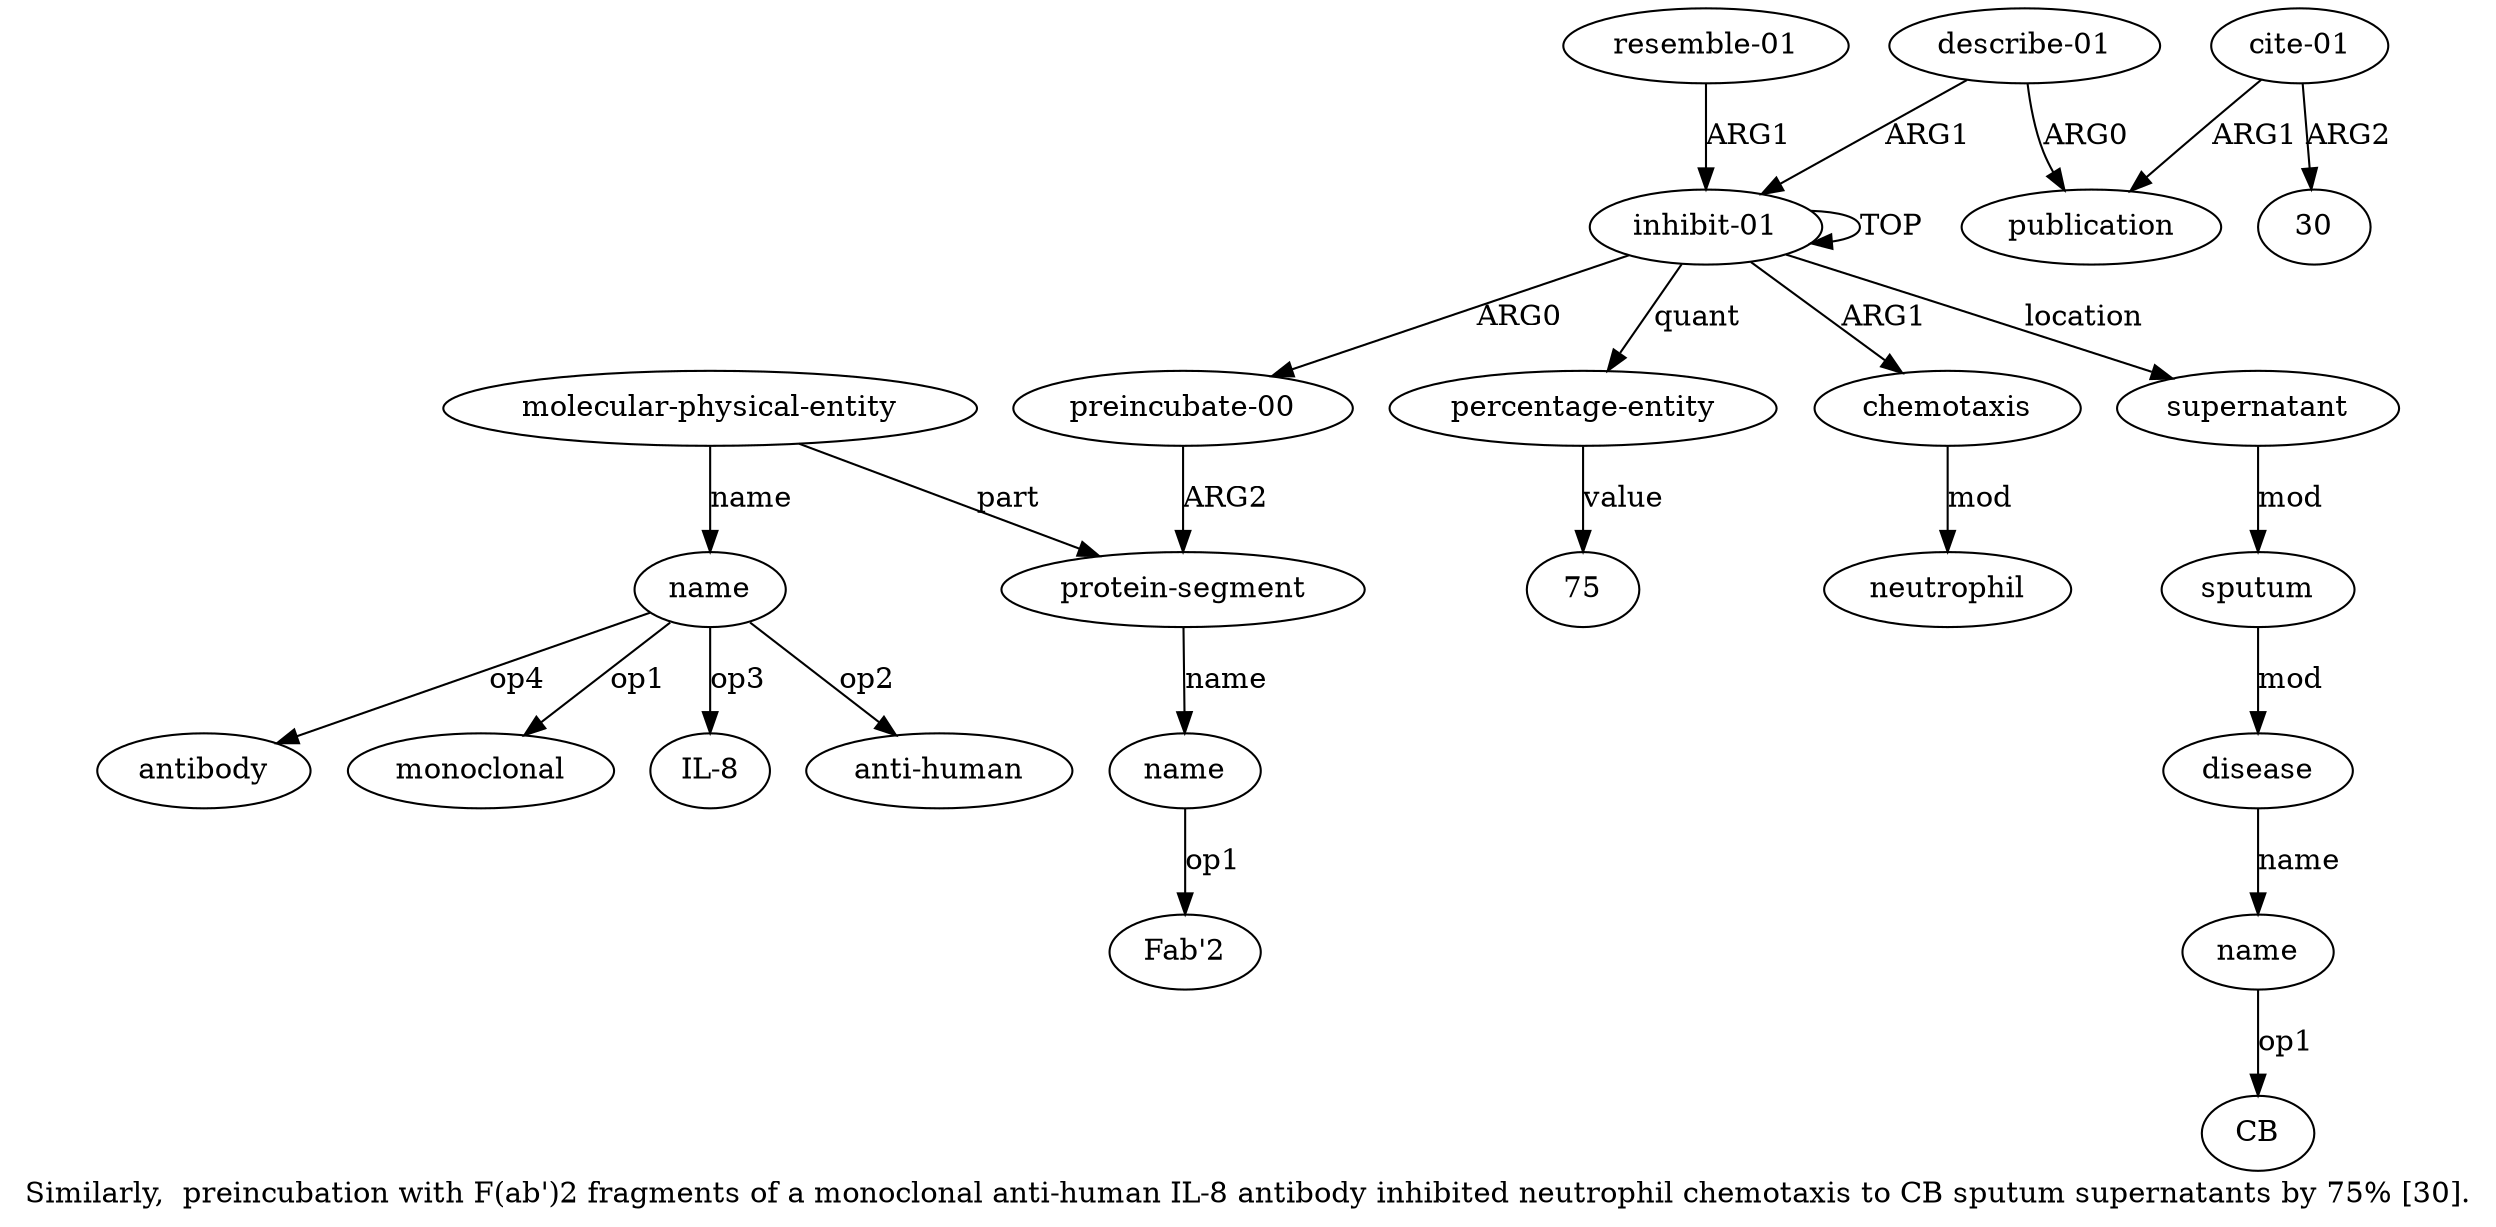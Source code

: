 digraph  {
	graph [label="Similarly,  preincubation with F(ab')2 fragments of a monoclonal anti-human IL-8 antibody inhibited neutrophil chemotaxis to CB \
sputum supernatants by 75% [30]."];
	node [label="\N"];
	"a5 anti-human"	 [color=black,
		gold_ind=-1,
		gold_label="anti-human",
		label="anti-human",
		test_ind=-1,
		test_label="anti-human"];
	"a11 CB"	 [color=black,
		gold_ind=-1,
		gold_label=CB,
		label=CB,
		test_ind=-1,
		test_label=CB];
	"a5 antibody"	 [color=black,
		gold_ind=-1,
		gold_label=antibody,
		label=antibody,
		test_ind=-1,
		test_label=antibody];
	"a12 75"	 [color=black,
		gold_ind=-1,
		gold_label=75,
		label=75,
		test_ind=-1,
		test_label=75];
	"a5 monoclonal"	 [color=black,
		gold_ind=-1,
		gold_label=monoclonal,
		label=monoclonal,
		test_ind=-1,
		test_label=monoclonal];
	"a15 30"	 [color=black,
		gold_ind=-1,
		gold_label=30,
		label=30,
		test_ind=-1,
		test_label=30];
	a15	 [color=black,
		gold_ind=15,
		gold_label="cite-01",
		label="cite-01",
		test_ind=15,
		test_label="cite-01"];
	a15 -> "a15 30" [key=0,
	color=black,
	gold_label=ARG2,
	label=ARG2,
	test_label=ARG2];
a14 [color=black,
	gold_ind=14,
	gold_label=publication,
	label=publication,
	test_ind=14,
	test_label=publication];
a15 -> a14 [key=0,
color=black,
gold_label=ARG1,
label=ARG1,
test_label=ARG1];
a16 [color=black,
gold_ind=16,
gold_label="resemble-01",
label="resemble-01",
test_ind=16,
test_label="resemble-01"];
a0 [color=black,
gold_ind=0,
gold_label="inhibit-01",
label="inhibit-01",
test_ind=0,
test_label="inhibit-01"];
a16 -> a0 [key=0,
color=black,
gold_label=ARG1,
label=ARG1,
test_label=ARG1];
a11 [color=black,
gold_ind=11,
gold_label=name,
label=name,
test_ind=11,
test_label=name];
a11 -> "a11 CB" [key=0,
color=black,
gold_label=op1,
label=op1,
test_label=op1];
a10 [color=black,
gold_ind=10,
gold_label=disease,
label=disease,
test_ind=10,
test_label=disease];
a10 -> a11 [key=0,
color=black,
gold_label=name,
label=name,
test_label=name];
a13 [color=black,
gold_ind=13,
gold_label="describe-01",
label="describe-01",
test_ind=13,
test_label="describe-01"];
a13 -> a14 [key=0,
color=black,
gold_label=ARG0,
label=ARG0,
test_label=ARG0];
a13 -> a0 [key=0,
color=black,
gold_label=ARG1,
label=ARG1,
test_label=ARG1];
a12 [color=black,
gold_ind=12,
gold_label="percentage-entity",
label="percentage-entity",
test_ind=12,
test_label="percentage-entity"];
a12 -> "a12 75" [key=0,
color=black,
gold_label=value,
label=value,
test_label=value];
"a3 Fab'2" [color=black,
gold_ind=-1,
gold_label="Fab'2",
label="Fab'2",
test_ind=-1,
test_label="Fab'2"];
a1 [color=black,
gold_ind=1,
gold_label="preincubate-00",
label="preincubate-00",
test_ind=1,
test_label="preincubate-00"];
a2 [color=black,
gold_ind=2,
gold_label="protein-segment",
label="protein-segment",
test_ind=2,
test_label="protein-segment"];
a1 -> a2 [key=0,
color=black,
gold_label=ARG2,
label=ARG2,
test_label=ARG2];
a0 -> a12 [key=0,
color=black,
gold_label=quant,
label=quant,
test_label=quant];
a0 -> a1 [key=0,
color=black,
gold_label=ARG0,
label=ARG0,
test_label=ARG0];
a0 -> a0 [key=0,
color=black,
gold_label=TOP,
label=TOP,
test_label=TOP];
a6 [color=black,
gold_ind=6,
gold_label=chemotaxis,
label=chemotaxis,
test_ind=6,
test_label=chemotaxis];
a0 -> a6 [key=0,
color=black,
gold_label=ARG1,
label=ARG1,
test_label=ARG1];
a8 [color=black,
gold_ind=8,
gold_label=supernatant,
label=supernatant,
test_ind=8,
test_label=supernatant];
a0 -> a8 [key=0,
color=black,
gold_label=location,
label=location,
test_label=location];
a3 [color=black,
gold_ind=3,
gold_label=name,
label=name,
test_ind=3,
test_label=name];
a3 -> "a3 Fab'2" [key=0,
color=black,
gold_label=op1,
label=op1,
test_label=op1];
a2 -> a3 [key=0,
color=black,
gold_label=name,
label=name,
test_label=name];
a5 [color=black,
gold_ind=5,
gold_label=name,
label=name,
test_ind=5,
test_label=name];
a5 -> "a5 anti-human" [key=0,
color=black,
gold_label=op2,
label=op2,
test_label=op2];
a5 -> "a5 antibody" [key=0,
color=black,
gold_label=op4,
label=op4,
test_label=op4];
a5 -> "a5 monoclonal" [key=0,
color=black,
gold_label=op1,
label=op1,
test_label=op1];
"a5 IL-8" [color=black,
gold_ind=-1,
gold_label="IL-8",
label="IL-8",
test_ind=-1,
test_label="IL-8"];
a5 -> "a5 IL-8" [key=0,
color=black,
gold_label=op3,
label=op3,
test_label=op3];
a4 [color=black,
gold_ind=4,
gold_label="molecular-physical-entity",
label="molecular-physical-entity",
test_ind=4,
test_label="molecular-physical-entity"];
a4 -> a2 [key=0,
color=black,
gold_label=part,
label=part,
test_label=part];
a4 -> a5 [key=0,
color=black,
gold_label=name,
label=name,
test_label=name];
a7 [color=black,
gold_ind=7,
gold_label=neutrophil,
label=neutrophil,
test_ind=7,
test_label=neutrophil];
a6 -> a7 [key=0,
color=black,
gold_label=mod,
label=mod,
test_label=mod];
a9 [color=black,
gold_ind=9,
gold_label=sputum,
label=sputum,
test_ind=9,
test_label=sputum];
a9 -> a10 [key=0,
color=black,
gold_label=mod,
label=mod,
test_label=mod];
a8 -> a9 [key=0,
color=black,
gold_label=mod,
label=mod,
test_label=mod];
}
